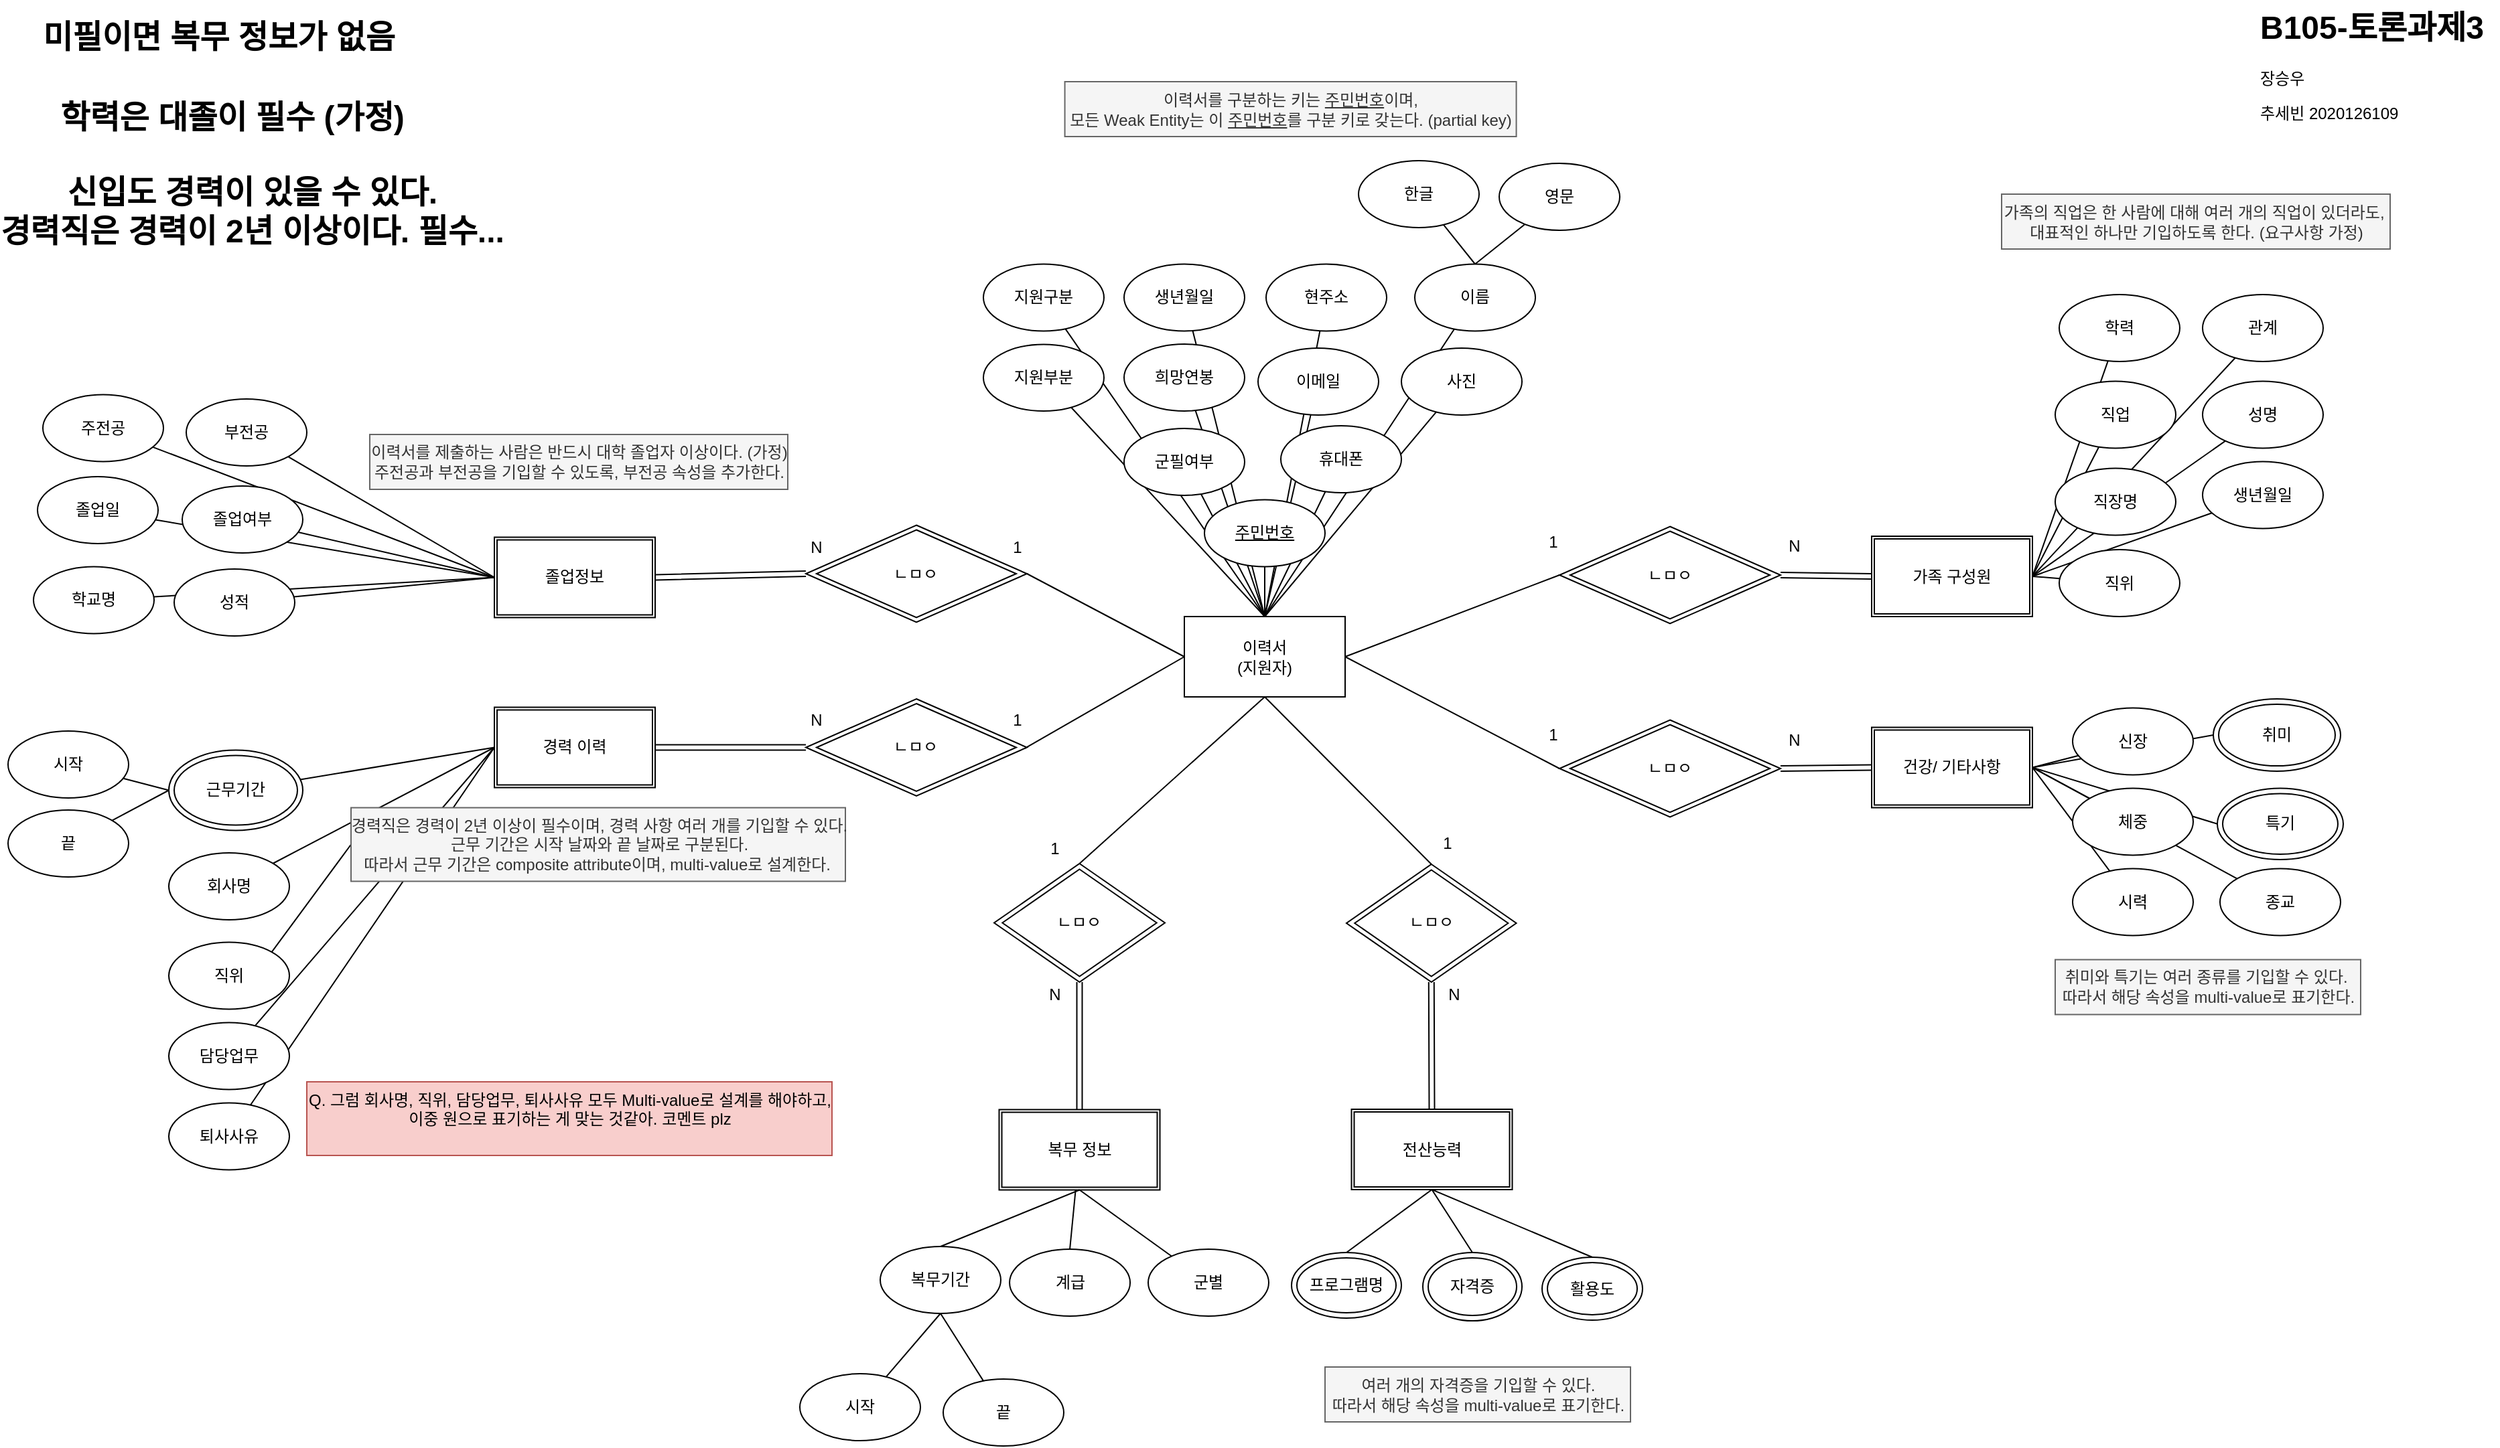 <mxfile version="24.3.0" type="github">
  <diagram name="페이지-1" id="L_vcG8KL9gikt4Iytg5y">
    <mxGraphModel dx="2109" dy="1571" grid="0" gridSize="10" guides="1" tooltips="1" connect="1" arrows="1" fold="1" page="1" pageScale="1" pageWidth="1920" pageHeight="1200" math="0" shadow="0">
      <root>
        <mxCell id="0" />
        <mxCell id="1" parent="0" />
        <mxCell id="MvHDDjJnXvS4SuCY-XFk-155" style="rounded=0;orthogonalLoop=1;jettySize=auto;html=1;entryX=0;entryY=0.5;entryDx=0;entryDy=0;endArrow=none;endFill=0;" edge="1" parent="1" source="MvHDDjJnXvS4SuCY-XFk-154" target="MvHDDjJnXvS4SuCY-XFk-62">
          <mxGeometry relative="1" as="geometry" />
        </mxCell>
        <mxCell id="MvHDDjJnXvS4SuCY-XFk-144" style="rounded=0;orthogonalLoop=1;jettySize=auto;html=1;entryX=0;entryY=0.5;entryDx=0;entryDy=0;endArrow=none;endFill=0;" edge="1" parent="1" source="MvHDDjJnXvS4SuCY-XFk-9" target="MvHDDjJnXvS4SuCY-XFk-96">
          <mxGeometry relative="1" as="geometry" />
        </mxCell>
        <mxCell id="MvHDDjJnXvS4SuCY-XFk-143" style="rounded=0;orthogonalLoop=1;jettySize=auto;html=1;entryX=0;entryY=0.5;entryDx=0;entryDy=0;endArrow=none;endFill=0;" edge="1" parent="1" source="MvHDDjJnXvS4SuCY-XFk-8" target="MvHDDjJnXvS4SuCY-XFk-96">
          <mxGeometry relative="1" as="geometry" />
        </mxCell>
        <mxCell id="MvHDDjJnXvS4SuCY-XFk-129" style="rounded=0;orthogonalLoop=1;jettySize=auto;html=1;entryX=1;entryY=0.5;entryDx=0;entryDy=0;endArrow=none;endFill=0;" edge="1" parent="1" source="MvHDDjJnXvS4SuCY-XFk-28" target="MvHDDjJnXvS4SuCY-XFk-95">
          <mxGeometry relative="1" as="geometry" />
        </mxCell>
        <mxCell id="MvHDDjJnXvS4SuCY-XFk-128" style="rounded=0;orthogonalLoop=1;jettySize=auto;html=1;entryX=1;entryY=0.5;entryDx=0;entryDy=0;endArrow=none;endFill=0;" edge="1" parent="1" source="MvHDDjJnXvS4SuCY-XFk-25" target="MvHDDjJnXvS4SuCY-XFk-95">
          <mxGeometry relative="1" as="geometry" />
        </mxCell>
        <mxCell id="MvHDDjJnXvS4SuCY-XFk-127" style="rounded=0;orthogonalLoop=1;jettySize=auto;html=1;entryX=1;entryY=0.5;entryDx=0;entryDy=0;endArrow=none;endFill=0;exitX=0;exitY=0.5;exitDx=0;exitDy=0;" edge="1" parent="1" source="MvHDDjJnXvS4SuCY-XFk-164" target="MvHDDjJnXvS4SuCY-XFk-95">
          <mxGeometry relative="1" as="geometry">
            <mxPoint x="1682.064" y="625.683" as="sourcePoint" />
          </mxGeometry>
        </mxCell>
        <mxCell id="MvHDDjJnXvS4SuCY-XFk-125" style="rounded=0;orthogonalLoop=1;jettySize=auto;html=1;entryX=1;entryY=0.5;entryDx=0;entryDy=0;endArrow=none;endFill=0;exitX=0;exitY=0.5;exitDx=0;exitDy=0;" edge="1" parent="1" source="MvHDDjJnXvS4SuCY-XFk-163" target="MvHDDjJnXvS4SuCY-XFk-95">
          <mxGeometry relative="1" as="geometry">
            <mxPoint x="1680.155" y="575.629" as="sourcePoint" />
          </mxGeometry>
        </mxCell>
        <mxCell id="MvHDDjJnXvS4SuCY-XFk-114" style="rounded=0;orthogonalLoop=1;jettySize=auto;html=1;endArrow=none;endFill=0;entryX=0.5;entryY=0;entryDx=0;entryDy=0;" edge="1" parent="1" source="MvHDDjJnXvS4SuCY-XFk-112" target="MvHDDjJnXvS4SuCY-XFk-36">
          <mxGeometry relative="1" as="geometry" />
        </mxCell>
        <mxCell id="MvHDDjJnXvS4SuCY-XFk-111" style="rounded=0;orthogonalLoop=1;jettySize=auto;html=1;endArrow=none;endFill=0;entryX=0.5;entryY=0;entryDx=0;entryDy=0;" edge="1" parent="1" source="MvHDDjJnXvS4SuCY-XFk-49" target="MvHDDjJnXvS4SuCY-XFk-36">
          <mxGeometry relative="1" as="geometry" />
        </mxCell>
        <mxCell id="MvHDDjJnXvS4SuCY-XFk-107" style="rounded=0;orthogonalLoop=1;jettySize=auto;html=1;endArrow=none;endFill=0;entryX=0.5;entryY=0;entryDx=0;entryDy=0;" edge="1" parent="1" source="MvHDDjJnXvS4SuCY-XFk-48" target="MvHDDjJnXvS4SuCY-XFk-36">
          <mxGeometry relative="1" as="geometry" />
        </mxCell>
        <mxCell id="MvHDDjJnXvS4SuCY-XFk-105" style="rounded=0;orthogonalLoop=1;jettySize=auto;html=1;endArrow=none;endFill=0;entryX=0.5;entryY=0;entryDx=0;entryDy=0;" edge="1" parent="1" source="MvHDDjJnXvS4SuCY-XFk-51" target="MvHDDjJnXvS4SuCY-XFk-36">
          <mxGeometry relative="1" as="geometry" />
        </mxCell>
        <mxCell id="MvHDDjJnXvS4SuCY-XFk-106" style="rounded=0;orthogonalLoop=1;jettySize=auto;html=1;endArrow=none;endFill=0;entryX=0.5;entryY=0;entryDx=0;entryDy=0;" edge="1" parent="1" source="MvHDDjJnXvS4SuCY-XFk-50" target="MvHDDjJnXvS4SuCY-XFk-36">
          <mxGeometry relative="1" as="geometry" />
        </mxCell>
        <mxCell id="MvHDDjJnXvS4SuCY-XFk-152" style="rounded=0;orthogonalLoop=1;jettySize=auto;html=1;endArrow=none;endFill=0;entryX=0;entryY=0.5;entryDx=0;entryDy=0;" edge="1" parent="1" source="MvHDDjJnXvS4SuCY-XFk-1" target="MvHDDjJnXvS4SuCY-XFk-62">
          <mxGeometry relative="1" as="geometry" />
        </mxCell>
        <mxCell id="MvHDDjJnXvS4SuCY-XFk-1" value="졸업일" style="ellipse;whiteSpace=wrap;html=1;" vertex="1" parent="1">
          <mxGeometry x="50" y="377" width="90" height="50" as="geometry" />
        </mxCell>
        <mxCell id="MvHDDjJnXvS4SuCY-XFk-153" style="rounded=0;orthogonalLoop=1;jettySize=auto;html=1;endArrow=none;endFill=0;entryX=0;entryY=0.5;entryDx=0;entryDy=0;" edge="1" parent="1" source="MvHDDjJnXvS4SuCY-XFk-2" target="MvHDDjJnXvS4SuCY-XFk-62">
          <mxGeometry relative="1" as="geometry" />
        </mxCell>
        <mxCell id="MvHDDjJnXvS4SuCY-XFk-2" value="학교명" style="ellipse;whiteSpace=wrap;html=1;" vertex="1" parent="1">
          <mxGeometry x="47" y="444.25" width="90" height="50" as="geometry" />
        </mxCell>
        <mxCell id="MvHDDjJnXvS4SuCY-XFk-151" style="rounded=0;orthogonalLoop=1;jettySize=auto;html=1;entryX=0;entryY=0.5;entryDx=0;entryDy=0;endArrow=none;endFill=0;" edge="1" parent="1" source="MvHDDjJnXvS4SuCY-XFk-3" target="MvHDDjJnXvS4SuCY-XFk-62">
          <mxGeometry relative="1" as="geometry" />
        </mxCell>
        <mxCell id="MvHDDjJnXvS4SuCY-XFk-3" value="부전공" style="ellipse;whiteSpace=wrap;html=1;" vertex="1" parent="1">
          <mxGeometry x="161" y="319" width="90" height="50" as="geometry" />
        </mxCell>
        <mxCell id="MvHDDjJnXvS4SuCY-XFk-150" style="rounded=0;orthogonalLoop=1;jettySize=auto;html=1;entryX=0;entryY=0.5;entryDx=0;entryDy=0;endArrow=none;endFill=0;" edge="1" parent="1" source="MvHDDjJnXvS4SuCY-XFk-4" target="MvHDDjJnXvS4SuCY-XFk-62">
          <mxGeometry relative="1" as="geometry" />
        </mxCell>
        <mxCell id="MvHDDjJnXvS4SuCY-XFk-4" value="졸업여부" style="ellipse;whiteSpace=wrap;html=1;" vertex="1" parent="1">
          <mxGeometry x="158" y="384" width="90" height="50" as="geometry" />
        </mxCell>
        <mxCell id="MvHDDjJnXvS4SuCY-XFk-149" style="rounded=0;orthogonalLoop=1;jettySize=auto;html=1;entryX=0;entryY=0.5;entryDx=0;entryDy=0;endArrow=none;endFill=0;" edge="1" parent="1" source="MvHDDjJnXvS4SuCY-XFk-5" target="MvHDDjJnXvS4SuCY-XFk-62">
          <mxGeometry relative="1" as="geometry" />
        </mxCell>
        <mxCell id="MvHDDjJnXvS4SuCY-XFk-5" value="성적" style="ellipse;whiteSpace=wrap;html=1;" vertex="1" parent="1">
          <mxGeometry x="152" y="446" width="90" height="50" as="geometry" />
        </mxCell>
        <mxCell id="MvHDDjJnXvS4SuCY-XFk-140" style="rounded=0;orthogonalLoop=1;jettySize=auto;html=1;entryX=0;entryY=0.5;entryDx=0;entryDy=0;endArrow=none;endFill=0;" edge="1" parent="1" source="MvHDDjJnXvS4SuCY-XFk-6" target="MvHDDjJnXvS4SuCY-XFk-96">
          <mxGeometry relative="1" as="geometry" />
        </mxCell>
        <mxCell id="MvHDDjJnXvS4SuCY-XFk-6" value="회사명" style="ellipse;whiteSpace=wrap;html=1;" vertex="1" parent="1">
          <mxGeometry x="148" y="658" width="90" height="50" as="geometry" />
        </mxCell>
        <mxCell id="MvHDDjJnXvS4SuCY-XFk-7" value="직위" style="ellipse;whiteSpace=wrap;html=1;" vertex="1" parent="1">
          <mxGeometry x="148" y="724.75" width="90" height="50" as="geometry" />
        </mxCell>
        <mxCell id="MvHDDjJnXvS4SuCY-XFk-8" value="담당업무" style="ellipse;whiteSpace=wrap;html=1;" vertex="1" parent="1">
          <mxGeometry x="148" y="784.75" width="90" height="50" as="geometry" />
        </mxCell>
        <mxCell id="MvHDDjJnXvS4SuCY-XFk-9" value="퇴사사유" style="ellipse;whiteSpace=wrap;html=1;" vertex="1" parent="1">
          <mxGeometry x="148" y="844.75" width="90" height="50" as="geometry" />
        </mxCell>
        <mxCell id="MvHDDjJnXvS4SuCY-XFk-145" style="rounded=0;orthogonalLoop=1;jettySize=auto;html=1;entryX=0;entryY=0.5;entryDx=0;entryDy=0;endArrow=none;endFill=0;" edge="1" parent="1" source="MvHDDjJnXvS4SuCY-XFk-10" target="MvHDDjJnXvS4SuCY-XFk-52">
          <mxGeometry relative="1" as="geometry" />
        </mxCell>
        <mxCell id="MvHDDjJnXvS4SuCY-XFk-10" value="시작" style="ellipse;whiteSpace=wrap;html=1;" vertex="1" parent="1">
          <mxGeometry x="28" y="567" width="90" height="50" as="geometry" />
        </mxCell>
        <mxCell id="MvHDDjJnXvS4SuCY-XFk-146" style="rounded=0;orthogonalLoop=1;jettySize=auto;html=1;entryX=0;entryY=0.5;entryDx=0;entryDy=0;endArrow=none;endFill=0;" edge="1" parent="1" source="MvHDDjJnXvS4SuCY-XFk-11" target="MvHDDjJnXvS4SuCY-XFk-52">
          <mxGeometry relative="1" as="geometry" />
        </mxCell>
        <mxCell id="MvHDDjJnXvS4SuCY-XFk-11" value="끝" style="ellipse;whiteSpace=wrap;html=1;" vertex="1" parent="1">
          <mxGeometry x="28" y="626" width="90" height="50" as="geometry" />
        </mxCell>
        <mxCell id="MvHDDjJnXvS4SuCY-XFk-133" style="rounded=0;orthogonalLoop=1;jettySize=auto;html=1;endArrow=none;endFill=0;entryX=0.5;entryY=1;entryDx=0;entryDy=0;" edge="1" parent="1" source="MvHDDjJnXvS4SuCY-XFk-12" target="MvHDDjJnXvS4SuCY-XFk-34">
          <mxGeometry relative="1" as="geometry" />
        </mxCell>
        <mxCell id="MvHDDjJnXvS4SuCY-XFk-12" value="군별" style="ellipse;whiteSpace=wrap;html=1;" vertex="1" parent="1">
          <mxGeometry x="879" y="954" width="90" height="50" as="geometry" />
        </mxCell>
        <mxCell id="MvHDDjJnXvS4SuCY-XFk-134" style="rounded=0;orthogonalLoop=1;jettySize=auto;html=1;endArrow=none;endFill=0;entryX=0.5;entryY=1;entryDx=0;entryDy=0;" edge="1" parent="1" source="MvHDDjJnXvS4SuCY-XFk-13" target="MvHDDjJnXvS4SuCY-XFk-138">
          <mxGeometry relative="1" as="geometry">
            <mxPoint x="714" y="1002.0" as="targetPoint" />
          </mxGeometry>
        </mxCell>
        <mxCell id="MvHDDjJnXvS4SuCY-XFk-13" value="시작" style="ellipse;whiteSpace=wrap;html=1;" vertex="1" parent="1">
          <mxGeometry x="619" y="1047" width="90" height="50" as="geometry" />
        </mxCell>
        <mxCell id="MvHDDjJnXvS4SuCY-XFk-14" value="끝" style="ellipse;whiteSpace=wrap;html=1;" vertex="1" parent="1">
          <mxGeometry x="726" y="1051" width="90" height="50" as="geometry" />
        </mxCell>
        <mxCell id="MvHDDjJnXvS4SuCY-XFk-131" style="rounded=0;orthogonalLoop=1;jettySize=auto;html=1;endArrow=none;endFill=0;exitX=0.5;exitY=0;exitDx=0;exitDy=0;" edge="1" parent="1" source="MvHDDjJnXvS4SuCY-XFk-15" target="MvHDDjJnXvS4SuCY-XFk-34">
          <mxGeometry relative="1" as="geometry" />
        </mxCell>
        <mxCell id="MvHDDjJnXvS4SuCY-XFk-15" value="계급" style="ellipse;whiteSpace=wrap;html=1;" vertex="1" parent="1">
          <mxGeometry x="775.53" y="954" width="90" height="50" as="geometry" />
        </mxCell>
        <mxCell id="MvHDDjJnXvS4SuCY-XFk-119" style="rounded=0;orthogonalLoop=1;jettySize=auto;html=1;entryX=1;entryY=0.5;entryDx=0;entryDy=0;endArrow=none;endFill=0;" edge="1" parent="1" source="MvHDDjJnXvS4SuCY-XFk-16" target="MvHDDjJnXvS4SuCY-XFk-33">
          <mxGeometry relative="1" as="geometry" />
        </mxCell>
        <mxCell id="MvHDDjJnXvS4SuCY-XFk-16" value="관계" style="ellipse;whiteSpace=wrap;html=1;" vertex="1" parent="1">
          <mxGeometry x="1666" y="241" width="90" height="50" as="geometry" />
        </mxCell>
        <mxCell id="MvHDDjJnXvS4SuCY-XFk-120" style="rounded=0;orthogonalLoop=1;jettySize=auto;html=1;entryX=1;entryY=0.5;entryDx=0;entryDy=0;endArrow=none;endFill=0;" edge="1" parent="1" source="MvHDDjJnXvS4SuCY-XFk-17" target="MvHDDjJnXvS4SuCY-XFk-33">
          <mxGeometry relative="1" as="geometry" />
        </mxCell>
        <mxCell id="MvHDDjJnXvS4SuCY-XFk-17" value="성명" style="ellipse;whiteSpace=wrap;html=1;" vertex="1" parent="1">
          <mxGeometry x="1666" y="305.75" width="90" height="50" as="geometry" />
        </mxCell>
        <mxCell id="MvHDDjJnXvS4SuCY-XFk-121" style="rounded=0;orthogonalLoop=1;jettySize=auto;html=1;entryX=1;entryY=0.5;entryDx=0;entryDy=0;endArrow=none;endFill=0;" edge="1" parent="1" source="MvHDDjJnXvS4SuCY-XFk-18" target="MvHDDjJnXvS4SuCY-XFk-33">
          <mxGeometry relative="1" as="geometry" />
        </mxCell>
        <mxCell id="MvHDDjJnXvS4SuCY-XFk-18" value="생년월일" style="ellipse;whiteSpace=wrap;html=1;" vertex="1" parent="1">
          <mxGeometry x="1666" y="365.75" width="90" height="50" as="geometry" />
        </mxCell>
        <mxCell id="MvHDDjJnXvS4SuCY-XFk-117" style="rounded=0;orthogonalLoop=1;jettySize=auto;html=1;endArrow=none;endFill=0;entryX=1;entryY=0.5;entryDx=0;entryDy=0;" edge="1" parent="1" source="MvHDDjJnXvS4SuCY-XFk-19" target="MvHDDjJnXvS4SuCY-XFk-33">
          <mxGeometry relative="1" as="geometry" />
        </mxCell>
        <mxCell id="MvHDDjJnXvS4SuCY-XFk-19" value="학력" style="ellipse;whiteSpace=wrap;html=1;" vertex="1" parent="1">
          <mxGeometry x="1559" y="241" width="90" height="50" as="geometry" />
        </mxCell>
        <mxCell id="MvHDDjJnXvS4SuCY-XFk-118" style="rounded=0;orthogonalLoop=1;jettySize=auto;html=1;endArrow=none;endFill=0;entryX=1;entryY=0.5;entryDx=0;entryDy=0;" edge="1" parent="1" source="MvHDDjJnXvS4SuCY-XFk-20" target="MvHDDjJnXvS4SuCY-XFk-33">
          <mxGeometry relative="1" as="geometry" />
        </mxCell>
        <mxCell id="MvHDDjJnXvS4SuCY-XFk-20" value="직업" style="ellipse;whiteSpace=wrap;html=1;" vertex="1" parent="1">
          <mxGeometry x="1556" y="305.75" width="90" height="50" as="geometry" />
        </mxCell>
        <mxCell id="MvHDDjJnXvS4SuCY-XFk-21" value="직장명" style="ellipse;whiteSpace=wrap;html=1;" vertex="1" parent="1">
          <mxGeometry x="1556" y="370.75" width="90" height="50" as="geometry" />
        </mxCell>
        <mxCell id="MvHDDjJnXvS4SuCY-XFk-122" style="rounded=0;orthogonalLoop=1;jettySize=auto;html=1;entryX=1;entryY=0.5;entryDx=0;entryDy=0;endArrow=none;endFill=0;" edge="1" parent="1" source="MvHDDjJnXvS4SuCY-XFk-22" target="MvHDDjJnXvS4SuCY-XFk-33">
          <mxGeometry relative="1" as="geometry" />
        </mxCell>
        <mxCell id="MvHDDjJnXvS4SuCY-XFk-22" value="직위" style="ellipse;whiteSpace=wrap;html=1;" vertex="1" parent="1">
          <mxGeometry x="1559" y="431.5" width="90" height="50" as="geometry" />
        </mxCell>
        <mxCell id="MvHDDjJnXvS4SuCY-XFk-123" style="rounded=0;orthogonalLoop=1;jettySize=auto;html=1;endArrow=none;endFill=0;entryX=1;entryY=0.5;entryDx=0;entryDy=0;" edge="1" parent="1" source="MvHDDjJnXvS4SuCY-XFk-23" target="MvHDDjJnXvS4SuCY-XFk-95">
          <mxGeometry relative="1" as="geometry" />
        </mxCell>
        <mxCell id="MvHDDjJnXvS4SuCY-XFk-23" value="신장" style="ellipse;whiteSpace=wrap;html=1;" vertex="1" parent="1">
          <mxGeometry x="1569" y="549.75" width="90" height="50" as="geometry" />
        </mxCell>
        <mxCell id="MvHDDjJnXvS4SuCY-XFk-24" value="체중" style="ellipse;whiteSpace=wrap;html=1;" vertex="1" parent="1">
          <mxGeometry x="1569" y="609.75" width="90" height="50" as="geometry" />
        </mxCell>
        <mxCell id="MvHDDjJnXvS4SuCY-XFk-25" value="시력" style="ellipse;whiteSpace=wrap;html=1;" vertex="1" parent="1">
          <mxGeometry x="1569" y="669.75" width="90" height="50" as="geometry" />
        </mxCell>
        <mxCell id="MvHDDjJnXvS4SuCY-XFk-28" value="종교" style="ellipse;whiteSpace=wrap;html=1;" vertex="1" parent="1">
          <mxGeometry x="1679" y="669.75" width="90" height="50" as="geometry" />
        </mxCell>
        <mxCell id="MvHDDjJnXvS4SuCY-XFk-159" style="rounded=0;orthogonalLoop=1;jettySize=auto;html=1;entryX=0.5;entryY=1;entryDx=0;entryDy=0;endArrow=none;endFill=0;exitX=0.5;exitY=0;exitDx=0;exitDy=0;" edge="1" parent="1" source="MvHDDjJnXvS4SuCY-XFk-168" target="MvHDDjJnXvS4SuCY-XFk-32">
          <mxGeometry relative="1" as="geometry">
            <mxPoint x="1055.798" y="952.286" as="sourcePoint" />
          </mxGeometry>
        </mxCell>
        <mxCell id="MvHDDjJnXvS4SuCY-XFk-161" style="rounded=0;orthogonalLoop=1;jettySize=auto;html=1;entryX=0.5;entryY=1;entryDx=0;entryDy=0;endArrow=none;endFill=0;exitX=0.5;exitY=0;exitDx=0;exitDy=0;" edge="1" parent="1" source="MvHDDjJnXvS4SuCY-XFk-170" target="MvHDDjJnXvS4SuCY-XFk-32">
          <mxGeometry relative="1" as="geometry">
            <mxPoint x="1200.968" y="962.643" as="sourcePoint" />
          </mxGeometry>
        </mxCell>
        <mxCell id="MvHDDjJnXvS4SuCY-XFk-160" style="rounded=0;orthogonalLoop=1;jettySize=auto;html=1;entryX=0.5;entryY=1;entryDx=0;entryDy=0;endArrow=none;endFill=0;exitX=0.5;exitY=0;exitDx=0;exitDy=0;" edge="1" parent="1" source="MvHDDjJnXvS4SuCY-XFk-169" target="MvHDDjJnXvS4SuCY-XFk-32">
          <mxGeometry relative="1" as="geometry">
            <mxPoint x="1121.029" y="953.628" as="sourcePoint" />
          </mxGeometry>
        </mxCell>
        <mxCell id="MvHDDjJnXvS4SuCY-XFk-32" value="전산능력" style="shape=ext;double=1;rounded=0;whiteSpace=wrap;html=1;" vertex="1" parent="1">
          <mxGeometry x="1030.75" y="849.5" width="120" height="60" as="geometry" />
        </mxCell>
        <mxCell id="MvHDDjJnXvS4SuCY-XFk-33" value="가족 구성원" style="shape=ext;double=1;rounded=0;whiteSpace=wrap;html=1;" vertex="1" parent="1">
          <mxGeometry x="1419" y="421.5" width="120" height="60" as="geometry" />
        </mxCell>
        <mxCell id="MvHDDjJnXvS4SuCY-XFk-34" value="복무 정보" style="shape=ext;double=1;rounded=0;whiteSpace=wrap;html=1;" vertex="1" parent="1">
          <mxGeometry x="767.75" y="849.75" width="120" height="60" as="geometry" />
        </mxCell>
        <mxCell id="MvHDDjJnXvS4SuCY-XFk-103" style="rounded=0;orthogonalLoop=1;jettySize=auto;html=1;endArrow=none;endFill=0;entryX=0.5;entryY=0;entryDx=0;entryDy=0;" edge="1" parent="1" source="MvHDDjJnXvS4SuCY-XFk-35" target="MvHDDjJnXvS4SuCY-XFk-36">
          <mxGeometry relative="1" as="geometry" />
        </mxCell>
        <mxCell id="MvHDDjJnXvS4SuCY-XFk-35" value="군필여부" style="ellipse;whiteSpace=wrap;html=1;" vertex="1" parent="1">
          <mxGeometry x="861" y="341" width="90" height="50" as="geometry" />
        </mxCell>
        <mxCell id="MvHDDjJnXvS4SuCY-XFk-36" value="이력서&lt;div&gt;(지원자)&lt;/div&gt;" style="rounded=0;whiteSpace=wrap;html=1;" vertex="1" parent="1">
          <mxGeometry x="906" y="481.5" width="120" height="60" as="geometry" />
        </mxCell>
        <mxCell id="MvHDDjJnXvS4SuCY-XFk-37" value="" style="endArrow=none;html=1;rounded=0;entryX=0;entryY=0.5;entryDx=0;entryDy=0;exitX=1;exitY=0.5;exitDx=0;exitDy=0;shape=link;" edge="1" parent="1" source="MvHDDjJnXvS4SuCY-XFk-77" target="MvHDDjJnXvS4SuCY-XFk-33">
          <mxGeometry width="50" height="50" relative="1" as="geometry">
            <mxPoint x="1442.988" y="397.146" as="sourcePoint" />
            <mxPoint x="626.0" y="263.25" as="targetPoint" />
          </mxGeometry>
        </mxCell>
        <mxCell id="MvHDDjJnXvS4SuCY-XFk-38" value="" style="endArrow=none;html=1;rounded=0;entryX=0.5;entryY=1;entryDx=0;entryDy=0;exitX=0.5;exitY=0;exitDx=0;exitDy=0;" edge="1" parent="1" source="MvHDDjJnXvS4SuCY-XFk-80" target="MvHDDjJnXvS4SuCY-XFk-36">
          <mxGeometry width="50" height="50" relative="1" as="geometry">
            <mxPoint x="1052.75" y="698.5" as="sourcePoint" />
            <mxPoint x="989" y="636" as="targetPoint" />
          </mxGeometry>
        </mxCell>
        <mxCell id="MvHDDjJnXvS4SuCY-XFk-39" value="" style="endArrow=none;html=1;rounded=0;entryX=0.5;entryY=0;entryDx=0;entryDy=0;exitX=0.5;exitY=1;exitDx=0;exitDy=0;shape=link;" edge="1" parent="1" source="MvHDDjJnXvS4SuCY-XFk-80" target="MvHDDjJnXvS4SuCY-XFk-32">
          <mxGeometry width="50" height="50" relative="1" as="geometry">
            <mxPoint x="1050.75" y="798.25" as="sourcePoint" />
            <mxPoint x="973" y="290.75" as="targetPoint" />
          </mxGeometry>
        </mxCell>
        <mxCell id="MvHDDjJnXvS4SuCY-XFk-40" value="" style="endArrow=none;html=1;rounded=0;entryX=0.5;entryY=1;entryDx=0;entryDy=0;exitX=0.5;exitY=0;exitDx=0;exitDy=0;" edge="1" parent="1" source="MvHDDjJnXvS4SuCY-XFk-74" target="MvHDDjJnXvS4SuCY-XFk-36">
          <mxGeometry width="50" height="50" relative="1" as="geometry">
            <mxPoint x="964.698" y="829.256" as="sourcePoint" />
            <mxPoint x="964" y="636" as="targetPoint" />
          </mxGeometry>
        </mxCell>
        <mxCell id="MvHDDjJnXvS4SuCY-XFk-41" value="" style="endArrow=none;html=1;rounded=0;entryX=0.5;entryY=0;entryDx=0;entryDy=0;exitX=0.5;exitY=1;exitDx=0;exitDy=0;shape=link;" edge="1" parent="1" source="MvHDDjJnXvS4SuCY-XFk-74" target="MvHDDjJnXvS4SuCY-XFk-34">
          <mxGeometry width="50" height="50" relative="1" as="geometry">
            <mxPoint x="834.012" y="833.854" as="sourcePoint" />
            <mxPoint x="974" y="399.25" as="targetPoint" />
          </mxGeometry>
        </mxCell>
        <mxCell id="MvHDDjJnXvS4SuCY-XFk-42" value="" style="endArrow=none;html=1;rounded=0;entryX=0;entryY=0.5;entryDx=0;entryDy=0;exitX=1;exitY=0.5;exitDx=0;exitDy=0;shape=link;" edge="1" parent="1" source="MvHDDjJnXvS4SuCY-XFk-96" target="MvHDDjJnXvS4SuCY-XFk-84">
          <mxGeometry width="50" height="50" relative="1" as="geometry">
            <mxPoint x="511" y="579.75" as="sourcePoint" />
            <mxPoint x="633.5" y="579.75" as="targetPoint" />
          </mxGeometry>
        </mxCell>
        <mxCell id="MvHDDjJnXvS4SuCY-XFk-109" style="rounded=0;orthogonalLoop=1;jettySize=auto;html=1;endArrow=none;endFill=0;entryX=0.5;entryY=0;entryDx=0;entryDy=0;" edge="1" parent="1" source="MvHDDjJnXvS4SuCY-XFk-43" target="MvHDDjJnXvS4SuCY-XFk-36">
          <mxGeometry relative="1" as="geometry" />
        </mxCell>
        <mxCell id="MvHDDjJnXvS4SuCY-XFk-43" value="사진" style="ellipse;whiteSpace=wrap;html=1;" vertex="1" parent="1">
          <mxGeometry x="1068" y="281" width="90" height="50" as="geometry" />
        </mxCell>
        <mxCell id="MvHDDjJnXvS4SuCY-XFk-108" style="rounded=0;orthogonalLoop=1;jettySize=auto;html=1;endArrow=none;endFill=0;entryX=0.5;entryY=0;entryDx=0;entryDy=0;" edge="1" parent="1" source="MvHDDjJnXvS4SuCY-XFk-44" target="MvHDDjJnXvS4SuCY-XFk-36">
          <mxGeometry relative="1" as="geometry" />
        </mxCell>
        <mxCell id="MvHDDjJnXvS4SuCY-XFk-44" value="현주소" style="ellipse;whiteSpace=wrap;html=1;" vertex="1" parent="1">
          <mxGeometry x="967" y="218.25" width="90" height="50" as="geometry" />
        </mxCell>
        <mxCell id="MvHDDjJnXvS4SuCY-XFk-110" style="rounded=0;orthogonalLoop=1;jettySize=auto;html=1;endArrow=none;endFill=0;entryX=0.5;entryY=0;entryDx=0;entryDy=0;" edge="1" parent="1" source="MvHDDjJnXvS4SuCY-XFk-45" target="MvHDDjJnXvS4SuCY-XFk-36">
          <mxGeometry relative="1" as="geometry" />
        </mxCell>
        <mxCell id="MvHDDjJnXvS4SuCY-XFk-45" value="이메일" style="ellipse;whiteSpace=wrap;html=1;" vertex="1" parent="1">
          <mxGeometry x="961" y="281" width="90" height="50" as="geometry" />
        </mxCell>
        <mxCell id="MvHDDjJnXvS4SuCY-XFk-115" style="rounded=0;orthogonalLoop=1;jettySize=auto;html=1;entryX=0.5;entryY=0;entryDx=0;entryDy=0;endArrow=none;endFill=0;" edge="1" parent="1" source="MvHDDjJnXvS4SuCY-XFk-46" target="MvHDDjJnXvS4SuCY-XFk-112">
          <mxGeometry relative="1" as="geometry" />
        </mxCell>
        <mxCell id="MvHDDjJnXvS4SuCY-XFk-46" value="한글" style="ellipse;whiteSpace=wrap;html=1;" vertex="1" parent="1">
          <mxGeometry x="1036" y="141" width="90" height="50" as="geometry" />
        </mxCell>
        <mxCell id="MvHDDjJnXvS4SuCY-XFk-116" style="rounded=0;orthogonalLoop=1;jettySize=auto;html=1;entryX=0.5;entryY=0;entryDx=0;entryDy=0;endArrow=none;endFill=0;" edge="1" parent="1" source="MvHDDjJnXvS4SuCY-XFk-47" target="MvHDDjJnXvS4SuCY-XFk-112">
          <mxGeometry relative="1" as="geometry" />
        </mxCell>
        <mxCell id="MvHDDjJnXvS4SuCY-XFk-47" value="영문" style="ellipse;whiteSpace=wrap;html=1;" vertex="1" parent="1">
          <mxGeometry x="1141" y="143" width="90" height="50" as="geometry" />
        </mxCell>
        <mxCell id="MvHDDjJnXvS4SuCY-XFk-48" value="생년월일" style="ellipse;whiteSpace=wrap;html=1;" vertex="1" parent="1">
          <mxGeometry x="861" y="218.25" width="90" height="50" as="geometry" />
        </mxCell>
        <mxCell id="MvHDDjJnXvS4SuCY-XFk-49" value="희망연봉" style="ellipse;whiteSpace=wrap;html=1;" vertex="1" parent="1">
          <mxGeometry x="861" y="278" width="90" height="50" as="geometry" />
        </mxCell>
        <mxCell id="MvHDDjJnXvS4SuCY-XFk-50" value="지원구분" style="ellipse;whiteSpace=wrap;html=1;" vertex="1" parent="1">
          <mxGeometry x="756" y="218.25" width="90" height="50" as="geometry" />
        </mxCell>
        <mxCell id="MvHDDjJnXvS4SuCY-XFk-51" value="지원부분" style="ellipse;whiteSpace=wrap;html=1;" vertex="1" parent="1">
          <mxGeometry x="756" y="278.25" width="90" height="49.75" as="geometry" />
        </mxCell>
        <mxCell id="MvHDDjJnXvS4SuCY-XFk-139" style="rounded=0;orthogonalLoop=1;jettySize=auto;html=1;entryX=0;entryY=0.5;entryDx=0;entryDy=0;endArrow=none;endFill=0;" edge="1" parent="1" source="MvHDDjJnXvS4SuCY-XFk-52" target="MvHDDjJnXvS4SuCY-XFk-96">
          <mxGeometry relative="1" as="geometry" />
        </mxCell>
        <mxCell id="MvHDDjJnXvS4SuCY-XFk-52" value="근무기간" style="ellipse;shape=doubleEllipse;whiteSpace=wrap;html=1;" vertex="1" parent="1">
          <mxGeometry x="148" y="581.25" width="100" height="60" as="geometry" />
        </mxCell>
        <mxCell id="MvHDDjJnXvS4SuCY-XFk-132" style="rounded=0;orthogonalLoop=1;jettySize=auto;html=1;endArrow=none;endFill=0;entryX=0.5;entryY=1;entryDx=0;entryDy=0;exitX=0.5;exitY=0;exitDx=0;exitDy=0;" edge="1" parent="1" source="MvHDDjJnXvS4SuCY-XFk-138" target="MvHDDjJnXvS4SuCY-XFk-34">
          <mxGeometry relative="1" as="geometry">
            <mxPoint x="751.212" y="951.963" as="sourcePoint" />
          </mxGeometry>
        </mxCell>
        <mxCell id="MvHDDjJnXvS4SuCY-XFk-55" value="신입도 경력이 있을 수 있다.&lt;div&gt;경력직은 경력이 2년 이상이다. 필수...&lt;/div&gt;" style="text;strokeColor=none;fillColor=none;html=1;fontSize=24;fontStyle=1;verticalAlign=middle;align=center;" vertex="1" parent="1">
          <mxGeometry x="50" y="159" width="320" height="40" as="geometry" />
        </mxCell>
        <mxCell id="MvHDDjJnXvS4SuCY-XFk-56" value="학력은 대졸이 필수 (가정)" style="text;strokeColor=none;fillColor=none;html=1;fontSize=24;fontStyle=1;verticalAlign=middle;align=center;" vertex="1" parent="1">
          <mxGeometry x="35" y="89" width="320" height="40" as="geometry" />
        </mxCell>
        <mxCell id="MvHDDjJnXvS4SuCY-XFk-57" value="미필이면 복무 정보가 없음" style="text;strokeColor=none;fillColor=none;html=1;fontSize=24;fontStyle=1;verticalAlign=middle;align=center;" vertex="1" parent="1">
          <mxGeometry x="25" y="29" width="320" height="40" as="geometry" />
        </mxCell>
        <mxCell id="MvHDDjJnXvS4SuCY-XFk-104" style="rounded=0;orthogonalLoop=1;jettySize=auto;html=1;endArrow=none;endFill=0;entryX=0.5;entryY=0;entryDx=0;entryDy=0;" edge="1" parent="1" source="MvHDDjJnXvS4SuCY-XFk-58" target="MvHDDjJnXvS4SuCY-XFk-36">
          <mxGeometry relative="1" as="geometry" />
        </mxCell>
        <mxCell id="MvHDDjJnXvS4SuCY-XFk-58" value="휴대폰" style="ellipse;whiteSpace=wrap;html=1;" vertex="1" parent="1">
          <mxGeometry x="978" y="339" width="90" height="50" as="geometry" />
        </mxCell>
        <mxCell id="MvHDDjJnXvS4SuCY-XFk-59" value="" style="endArrow=none;html=1;rounded=0;entryX=0;entryY=0.5;entryDx=0;entryDy=0;exitX=0.989;exitY=0.511;exitDx=0;exitDy=0;exitPerimeter=0;" edge="1" parent="1" source="MvHDDjJnXvS4SuCY-XFk-84" target="MvHDDjJnXvS4SuCY-XFk-36">
          <mxGeometry width="50" height="50" relative="1" as="geometry">
            <mxPoint x="778.5" y="579.75" as="sourcePoint" />
            <mxPoint x="371" y="587.5" as="targetPoint" />
          </mxGeometry>
        </mxCell>
        <mxCell id="MvHDDjJnXvS4SuCY-XFk-60" value="" style="endArrow=none;html=1;rounded=0;entryX=0;entryY=0.5;entryDx=0;entryDy=0;exitX=1;exitY=0.5;exitDx=0;exitDy=0;" edge="1" parent="1" source="MvHDDjJnXvS4SuCY-XFk-36" target="MvHDDjJnXvS4SuCY-XFk-77">
          <mxGeometry width="50" height="50" relative="1" as="geometry">
            <mxPoint x="1539" y="426.5" as="sourcePoint" />
            <mxPoint x="1283.012" y="394.354" as="targetPoint" />
          </mxGeometry>
        </mxCell>
        <mxCell id="MvHDDjJnXvS4SuCY-XFk-102" style="rounded=0;orthogonalLoop=1;jettySize=auto;html=1;endArrow=none;endFill=0;" edge="1" parent="1" source="MvHDDjJnXvS4SuCY-XFk-61" target="MvHDDjJnXvS4SuCY-XFk-36">
          <mxGeometry relative="1" as="geometry" />
        </mxCell>
        <mxCell id="MvHDDjJnXvS4SuCY-XFk-61" value="&lt;u&gt;주민번호&lt;/u&gt;" style="ellipse;whiteSpace=wrap;html=1;" vertex="1" parent="1">
          <mxGeometry x="921" y="394.25" width="90" height="50" as="geometry" />
        </mxCell>
        <mxCell id="MvHDDjJnXvS4SuCY-XFk-62" value="졸업정보" style="shape=ext;double=1;rounded=0;whiteSpace=wrap;html=1;" vertex="1" parent="1">
          <mxGeometry x="391" y="422.25" width="120" height="60" as="geometry" />
        </mxCell>
        <mxCell id="MvHDDjJnXvS4SuCY-XFk-63" value="졸업" style="rhombus;whiteSpace=wrap;html=1;rotation=0;" vertex="1" parent="1">
          <mxGeometry x="623.5" y="413.25" width="165" height="72.5" as="geometry" />
        </mxCell>
        <mxCell id="MvHDDjJnXvS4SuCY-XFk-64" value="N" style="text;html=1;align=center;verticalAlign=middle;resizable=0;points=[];autosize=1;strokeColor=none;fillColor=none;" vertex="1" parent="1">
          <mxGeometry x="616" y="414.5" width="30" height="30" as="geometry" />
        </mxCell>
        <mxCell id="MvHDDjJnXvS4SuCY-XFk-65" value="1" style="text;html=1;align=center;verticalAlign=middle;resizable=0;points=[];autosize=1;strokeColor=none;fillColor=none;" vertex="1" parent="1">
          <mxGeometry x="766" y="414.5" width="30" height="30" as="geometry" />
        </mxCell>
        <mxCell id="MvHDDjJnXvS4SuCY-XFk-66" value="" style="endArrow=none;html=1;rounded=0;entryX=0;entryY=0.5;entryDx=0;entryDy=0;exitX=1;exitY=0.5;exitDx=0;exitDy=0;shape=link;" edge="1" parent="1" source="MvHDDjJnXvS4SuCY-XFk-62" target="MvHDDjJnXvS4SuCY-XFk-63">
          <mxGeometry width="50" height="50" relative="1" as="geometry">
            <mxPoint x="516" y="419" as="sourcePoint" />
            <mxPoint x="966" y="494" as="targetPoint" />
          </mxGeometry>
        </mxCell>
        <mxCell id="MvHDDjJnXvS4SuCY-XFk-67" value="" style="endArrow=none;html=1;rounded=0;entryX=1;entryY=0.5;entryDx=0;entryDy=0;exitX=0;exitY=0.5;exitDx=0;exitDy=0;" edge="1" parent="1" source="MvHDDjJnXvS4SuCY-XFk-36" target="MvHDDjJnXvS4SuCY-XFk-63">
          <mxGeometry width="50" height="50" relative="1" as="geometry">
            <mxPoint x="371" y="409" as="sourcePoint" />
            <mxPoint x="966" y="494" as="targetPoint" />
          </mxGeometry>
        </mxCell>
        <mxCell id="MvHDDjJnXvS4SuCY-XFk-68" value="1" style="text;html=1;align=center;verticalAlign=middle;resizable=0;points=[];autosize=1;strokeColor=none;fillColor=none;" vertex="1" parent="1">
          <mxGeometry x="1166" y="410.5" width="30" height="30" as="geometry" />
        </mxCell>
        <mxCell id="MvHDDjJnXvS4SuCY-XFk-69" value="N" style="text;html=1;align=center;verticalAlign=middle;resizable=0;points=[];autosize=1;strokeColor=none;fillColor=none;" vertex="1" parent="1">
          <mxGeometry x="1346" y="414.25" width="30" height="30" as="geometry" />
        </mxCell>
        <mxCell id="MvHDDjJnXvS4SuCY-XFk-70" value="1" style="text;html=1;align=center;verticalAlign=middle;resizable=0;points=[];autosize=1;strokeColor=none;fillColor=none;" vertex="1" parent="1">
          <mxGeometry x="1087" y="636" width="30" height="30" as="geometry" />
        </mxCell>
        <mxCell id="MvHDDjJnXvS4SuCY-XFk-71" value="N" style="text;html=1;align=center;verticalAlign=middle;resizable=0;points=[];autosize=1;strokeColor=none;fillColor=none;" vertex="1" parent="1">
          <mxGeometry x="1092" y="748.75" width="30" height="30" as="geometry" />
        </mxCell>
        <mxCell id="MvHDDjJnXvS4SuCY-XFk-72" value="ㄴㅁㅇ" style="rhombus;whiteSpace=wrap;html=1;rotation=0;" vertex="1" parent="1">
          <mxGeometry x="631.46" y="416.75" width="149.07" height="65.5" as="geometry" />
        </mxCell>
        <mxCell id="MvHDDjJnXvS4SuCY-XFk-73" value="" style="group" vertex="1" connectable="0" parent="1">
          <mxGeometry x="764" y="666" width="127.5" height="88.5" as="geometry" />
        </mxCell>
        <mxCell id="MvHDDjJnXvS4SuCY-XFk-74" value="ㄴㅁㅇ" style="rhombus;whiteSpace=wrap;html=1;rotation=0;" vertex="1" parent="MvHDDjJnXvS4SuCY-XFk-73">
          <mxGeometry width="127.5" height="88.5" as="geometry" />
        </mxCell>
        <mxCell id="MvHDDjJnXvS4SuCY-XFk-75" value="ㄴㅁㅇ" style="rhombus;whiteSpace=wrap;html=1;rotation=0;" vertex="1" parent="MvHDDjJnXvS4SuCY-XFk-73">
          <mxGeometry x="6.159" y="4.272" width="115.19" height="79.955" as="geometry" />
        </mxCell>
        <mxCell id="MvHDDjJnXvS4SuCY-XFk-76" value="" style="group" vertex="1" connectable="0" parent="1">
          <mxGeometry x="1186" y="414.25" width="165" height="72.5" as="geometry" />
        </mxCell>
        <mxCell id="MvHDDjJnXvS4SuCY-XFk-77" value="ㄴㅇ" style="rhombus;whiteSpace=wrap;html=1;rotation=0;" vertex="1" parent="MvHDDjJnXvS4SuCY-XFk-76">
          <mxGeometry width="165" height="72.5" as="geometry" />
        </mxCell>
        <mxCell id="MvHDDjJnXvS4SuCY-XFk-78" value="ㄴㅁㅇ" style="rhombus;whiteSpace=wrap;html=1;rotation=0;" vertex="1" parent="MvHDDjJnXvS4SuCY-XFk-76">
          <mxGeometry x="7.97" y="3.5" width="149.07" height="65.5" as="geometry" />
        </mxCell>
        <mxCell id="MvHDDjJnXvS4SuCY-XFk-79" value="" style="group" vertex="1" connectable="0" parent="1">
          <mxGeometry x="1027" y="666.5" width="126.78" height="88" as="geometry" />
        </mxCell>
        <mxCell id="MvHDDjJnXvS4SuCY-XFk-80" value="ㄴㅁㅇ" style="rhombus;whiteSpace=wrap;html=1;rotation=0;" vertex="1" parent="MvHDDjJnXvS4SuCY-XFk-79">
          <mxGeometry width="126.78" height="88" as="geometry" />
        </mxCell>
        <mxCell id="MvHDDjJnXvS4SuCY-XFk-81" value="ㄴㅁㅇ" style="rhombus;whiteSpace=wrap;html=1;rotation=0;" vertex="1" parent="MvHDDjJnXvS4SuCY-XFk-79">
          <mxGeometry x="6.124" y="4.248" width="114.54" height="79.503" as="geometry" />
        </mxCell>
        <mxCell id="MvHDDjJnXvS4SuCY-XFk-82" value="N" style="text;html=1;align=center;verticalAlign=middle;resizable=0;points=[];autosize=1;strokeColor=none;fillColor=none;" vertex="1" parent="1">
          <mxGeometry x="794" y="748.75" width="30" height="30" as="geometry" />
        </mxCell>
        <mxCell id="MvHDDjJnXvS4SuCY-XFk-83" value="1" style="text;html=1;align=center;verticalAlign=middle;resizable=0;points=[];autosize=1;strokeColor=none;fillColor=none;" vertex="1" parent="1">
          <mxGeometry x="794" y="639.75" width="30" height="30" as="geometry" />
        </mxCell>
        <mxCell id="MvHDDjJnXvS4SuCY-XFk-84" value="졸업" style="rhombus;whiteSpace=wrap;html=1;rotation=0;" vertex="1" parent="1">
          <mxGeometry x="623.5" y="543" width="165" height="72.5" as="geometry" />
        </mxCell>
        <mxCell id="MvHDDjJnXvS4SuCY-XFk-85" value="N" style="text;html=1;align=center;verticalAlign=middle;resizable=0;points=[];autosize=1;strokeColor=none;fillColor=none;" vertex="1" parent="1">
          <mxGeometry x="616" y="544.25" width="30" height="30" as="geometry" />
        </mxCell>
        <mxCell id="MvHDDjJnXvS4SuCY-XFk-86" value="1" style="text;html=1;align=center;verticalAlign=middle;resizable=0;points=[];autosize=1;strokeColor=none;fillColor=none;" vertex="1" parent="1">
          <mxGeometry x="766" y="544.25" width="30" height="30" as="geometry" />
        </mxCell>
        <mxCell id="MvHDDjJnXvS4SuCY-XFk-87" value="ㄴㅁㅇ" style="rhombus;whiteSpace=wrap;html=1;rotation=0;" vertex="1" parent="1">
          <mxGeometry x="631.46" y="546.5" width="149.07" height="65.5" as="geometry" />
        </mxCell>
        <mxCell id="MvHDDjJnXvS4SuCY-XFk-88" value="" style="endArrow=none;html=1;rounded=0;exitX=1;exitY=0.5;exitDx=0;exitDy=0;shape=link;entryX=0;entryY=0.5;entryDx=0;entryDy=0;" edge="1" parent="1" source="MvHDDjJnXvS4SuCY-XFk-92" target="MvHDDjJnXvS4SuCY-XFk-95">
          <mxGeometry width="50" height="50" relative="1" as="geometry">
            <mxPoint x="1442.988" y="541.646" as="sourcePoint" />
            <mxPoint x="1419" y="595.75" as="targetPoint" />
          </mxGeometry>
        </mxCell>
        <mxCell id="MvHDDjJnXvS4SuCY-XFk-89" value="1" style="text;html=1;align=center;verticalAlign=middle;resizable=0;points=[];autosize=1;strokeColor=none;fillColor=none;" vertex="1" parent="1">
          <mxGeometry x="1166" y="555" width="30" height="30" as="geometry" />
        </mxCell>
        <mxCell id="MvHDDjJnXvS4SuCY-XFk-90" value="N" style="text;html=1;align=center;verticalAlign=middle;resizable=0;points=[];autosize=1;strokeColor=none;fillColor=none;" vertex="1" parent="1">
          <mxGeometry x="1346" y="558.75" width="30" height="30" as="geometry" />
        </mxCell>
        <mxCell id="MvHDDjJnXvS4SuCY-XFk-91" value="" style="group" vertex="1" connectable="0" parent="1">
          <mxGeometry x="1186" y="558.75" width="165" height="72.5" as="geometry" />
        </mxCell>
        <mxCell id="MvHDDjJnXvS4SuCY-XFk-92" value="ㄴㅇ" style="rhombus;whiteSpace=wrap;html=1;rotation=0;" vertex="1" parent="MvHDDjJnXvS4SuCY-XFk-91">
          <mxGeometry width="165" height="72.5" as="geometry" />
        </mxCell>
        <mxCell id="MvHDDjJnXvS4SuCY-XFk-93" value="ㄴㅁㅇ" style="rhombus;whiteSpace=wrap;html=1;rotation=0;" vertex="1" parent="MvHDDjJnXvS4SuCY-XFk-91">
          <mxGeometry x="7.97" y="3.5" width="149.07" height="65.5" as="geometry" />
        </mxCell>
        <mxCell id="MvHDDjJnXvS4SuCY-XFk-94" value="" style="endArrow=none;html=1;rounded=0;entryX=0;entryY=0.5;entryDx=0;entryDy=0;exitX=1;exitY=0.5;exitDx=0;exitDy=0;" edge="1" parent="1" source="MvHDDjJnXvS4SuCY-XFk-36" target="MvHDDjJnXvS4SuCY-XFk-92">
          <mxGeometry width="50" height="50" relative="1" as="geometry">
            <mxPoint x="1539" y="426.5" as="sourcePoint" />
            <mxPoint x="1283.012" y="394.354" as="targetPoint" />
          </mxGeometry>
        </mxCell>
        <mxCell id="MvHDDjJnXvS4SuCY-XFk-95" value="건강/ 기타사항" style="shape=ext;double=1;rounded=0;whiteSpace=wrap;html=1;" vertex="1" parent="1">
          <mxGeometry x="1419" y="564.25" width="120" height="60" as="geometry" />
        </mxCell>
        <mxCell id="MvHDDjJnXvS4SuCY-XFk-96" value="경력 이력" style="shape=ext;double=1;rounded=0;whiteSpace=wrap;html=1;" vertex="1" parent="1">
          <mxGeometry x="391" y="549.25" width="120" height="60" as="geometry" />
        </mxCell>
        <mxCell id="MvHDDjJnXvS4SuCY-XFk-112" value="이름" style="ellipse;whiteSpace=wrap;html=1;" vertex="1" parent="1">
          <mxGeometry x="1078" y="218.25" width="90" height="50" as="geometry" />
        </mxCell>
        <mxCell id="MvHDDjJnXvS4SuCY-XFk-124" style="rounded=0;orthogonalLoop=1;jettySize=auto;html=1;entryX=1;entryY=0.5;entryDx=0;entryDy=0;endArrow=none;endFill=0;" edge="1" parent="1" source="MvHDDjJnXvS4SuCY-XFk-24" target="MvHDDjJnXvS4SuCY-XFk-95">
          <mxGeometry relative="1" as="geometry" />
        </mxCell>
        <mxCell id="MvHDDjJnXvS4SuCY-XFk-137" style="rounded=0;orthogonalLoop=1;jettySize=auto;html=1;entryX=0.5;entryY=1;entryDx=0;entryDy=0;endArrow=none;endFill=0;" edge="1" parent="1" source="MvHDDjJnXvS4SuCY-XFk-14" target="MvHDDjJnXvS4SuCY-XFk-138">
          <mxGeometry relative="1" as="geometry">
            <mxPoint x="714" y="1002.0" as="targetPoint" />
          </mxGeometry>
        </mxCell>
        <mxCell id="MvHDDjJnXvS4SuCY-XFk-138" value="복무기간" style="ellipse;whiteSpace=wrap;html=1;" vertex="1" parent="1">
          <mxGeometry x="679" y="952" width="90" height="50" as="geometry" />
        </mxCell>
        <mxCell id="MvHDDjJnXvS4SuCY-XFk-154" value="주전공" style="ellipse;whiteSpace=wrap;html=1;" vertex="1" parent="1">
          <mxGeometry x="54" y="315.75" width="90" height="50" as="geometry" />
        </mxCell>
        <mxCell id="MvHDDjJnXvS4SuCY-XFk-156" value="이력서를 제출하는 사람은 반드시 대학 졸업자 이상이다. (가정)&lt;div&gt;주전공과 부전공을 기입할 수 있도록, 부전공 속성을 추가한다.&lt;/div&gt;" style="text;html=1;align=center;verticalAlign=middle;resizable=0;points=[];autosize=1;strokeColor=#666666;fillColor=#f5f5f5;fontColor=#333333;" vertex="1" parent="1">
          <mxGeometry x="298" y="345.5" width="312" height="41" as="geometry" />
        </mxCell>
        <mxCell id="MvHDDjJnXvS4SuCY-XFk-157" value="" style="rounded=0;orthogonalLoop=1;jettySize=auto;html=1;entryX=0;entryY=0.5;entryDx=0;entryDy=0;endArrow=none;endFill=0;exitX=1;exitY=0;exitDx=0;exitDy=0;" edge="1" parent="1" source="MvHDDjJnXvS4SuCY-XFk-7" target="MvHDDjJnXvS4SuCY-XFk-147">
          <mxGeometry relative="1" as="geometry">
            <mxPoint x="232" y="687" as="sourcePoint" />
            <mxPoint x="391" y="579" as="targetPoint" />
          </mxGeometry>
        </mxCell>
        <mxCell id="MvHDDjJnXvS4SuCY-XFk-147" value="경력직은 경력이 2년 이상이 필수이며,&amp;nbsp;&lt;span style=&quot;background-color: initial;&quot;&gt;경력 사항 여러 개를 기입할 수 있다.&lt;/span&gt;&lt;div&gt;&lt;div&gt;근무 기간은 시작 날짜와 끝 날짜로 구분된다.&lt;/div&gt;&lt;div&gt;따라서 근무 기간은 composite attribute이며, multi-value로 설계한다.&amp;nbsp;&lt;/div&gt;&lt;/div&gt;" style="text;html=1;align=center;verticalAlign=middle;resizable=0;points=[];autosize=1;strokeColor=#666666;fillColor=#f5f5f5;fontColor=#333333;" vertex="1" parent="1">
          <mxGeometry x="284" y="624.25" width="369" height="55" as="geometry" />
        </mxCell>
        <mxCell id="MvHDDjJnXvS4SuCY-XFk-158" value="이력서를 구분하는 키는 &lt;u&gt;주민번호&lt;/u&gt;이며,&lt;div&gt;모든 Weak Entity는 이 &lt;u&gt;주민번호&lt;/u&gt;를 구분 키로 갖는다. (partial key)&lt;/div&gt;" style="text;html=1;align=center;verticalAlign=middle;resizable=0;points=[];autosize=1;strokeColor=#666666;fillColor=#f5f5f5;fontColor=#333333;" vertex="1" parent="1">
          <mxGeometry x="816.78" y="82" width="337" height="41" as="geometry" />
        </mxCell>
        <mxCell id="MvHDDjJnXvS4SuCY-XFk-162" value="Q. 그럼 회사명, 직위, 담당업무, 퇴사사유 모두 Multi-value로 설계를 해야하고,&lt;div&gt;이중 원으로 표기하는 게 맞는 것같아. 코멘트 plz&lt;/div&gt;&lt;div&gt;&lt;br&gt;&lt;/div&gt;" style="text;html=1;align=center;verticalAlign=middle;resizable=0;points=[];autosize=1;strokeColor=#b85450;fillColor=#f8cecc;" vertex="1" parent="1">
          <mxGeometry x="251" y="829" width="392" height="55" as="geometry" />
        </mxCell>
        <mxCell id="MvHDDjJnXvS4SuCY-XFk-163" value="취미" style="ellipse;shape=doubleEllipse;whiteSpace=wrap;html=1;" vertex="1" parent="1">
          <mxGeometry x="1674" y="543" width="95" height="54" as="geometry" />
        </mxCell>
        <mxCell id="MvHDDjJnXvS4SuCY-XFk-164" value="특기" style="ellipse;shape=doubleEllipse;whiteSpace=wrap;html=1;" vertex="1" parent="1">
          <mxGeometry x="1677" y="609.75" width="94" height="53.25" as="geometry" />
        </mxCell>
        <mxCell id="MvHDDjJnXvS4SuCY-XFk-165" value="가족의 직업은 한 사람에 대해 여러 개의 직업이 있더라도,&amp;nbsp;&lt;div&gt;대표적인 하나만 기입하도록 한다. (요구사항 가정)&lt;/div&gt;" style="text;html=1;align=center;verticalAlign=middle;resizable=0;points=[];autosize=1;strokeColor=#666666;fillColor=#f5f5f5;fontColor=#333333;" vertex="1" parent="1">
          <mxGeometry x="1516" y="166" width="290" height="41" as="geometry" />
        </mxCell>
        <mxCell id="MvHDDjJnXvS4SuCY-XFk-166" value="취미와 특기는 여러 종류를 기입할 수 있다.&amp;nbsp;&lt;div&gt;따라서 해당 속성을 multi-value로 표기한다.&lt;/div&gt;" style="text;html=1;align=center;verticalAlign=middle;resizable=0;points=[];autosize=1;strokeColor=#666666;fillColor=#f5f5f5;fontColor=#333333;" vertex="1" parent="1">
          <mxGeometry x="1556" y="737.75" width="228" height="41" as="geometry" />
        </mxCell>
        <mxCell id="MvHDDjJnXvS4SuCY-XFk-167" value="여러 개의 자격증을 기입할 수 있다.&lt;div&gt;따라서 해당 속성을 multi-value로 표기한다.&lt;br&gt;&lt;/div&gt;" style="text;html=1;align=center;verticalAlign=middle;resizable=0;points=[];autosize=1;strokeColor=#666666;fillColor=#f5f5f5;fontColor=#333333;" vertex="1" parent="1">
          <mxGeometry x="1011" y="1042" width="228" height="41" as="geometry" />
        </mxCell>
        <mxCell id="MvHDDjJnXvS4SuCY-XFk-168" value="프로그램명" style="ellipse;shape=doubleEllipse;whiteSpace=wrap;html=1;" vertex="1" parent="1">
          <mxGeometry x="986" y="956.5" width="82" height="49" as="geometry" />
        </mxCell>
        <mxCell id="MvHDDjJnXvS4SuCY-XFk-169" value="자격증" style="ellipse;shape=doubleEllipse;whiteSpace=wrap;html=1;" vertex="1" parent="1">
          <mxGeometry x="1084" y="956.5" width="74" height="51" as="geometry" />
        </mxCell>
        <mxCell id="MvHDDjJnXvS4SuCY-XFk-170" value="활용도" style="ellipse;shape=doubleEllipse;whiteSpace=wrap;html=1;" vertex="1" parent="1">
          <mxGeometry x="1173" y="960" width="75" height="47" as="geometry" />
        </mxCell>
        <mxCell id="MvHDDjJnXvS4SuCY-XFk-172" value="&lt;h1 style=&quot;margin-top: 0px;&quot;&gt;B105-토론과제3&lt;/h1&gt;&lt;p&gt;장승우&lt;/p&gt;&lt;p&gt;추세빈 2020126109&lt;/p&gt;" style="text;html=1;whiteSpace=wrap;overflow=hidden;rounded=0;" vertex="1" parent="1">
          <mxGeometry x="1707" y="21" width="180" height="120" as="geometry" />
        </mxCell>
      </root>
    </mxGraphModel>
  </diagram>
</mxfile>
